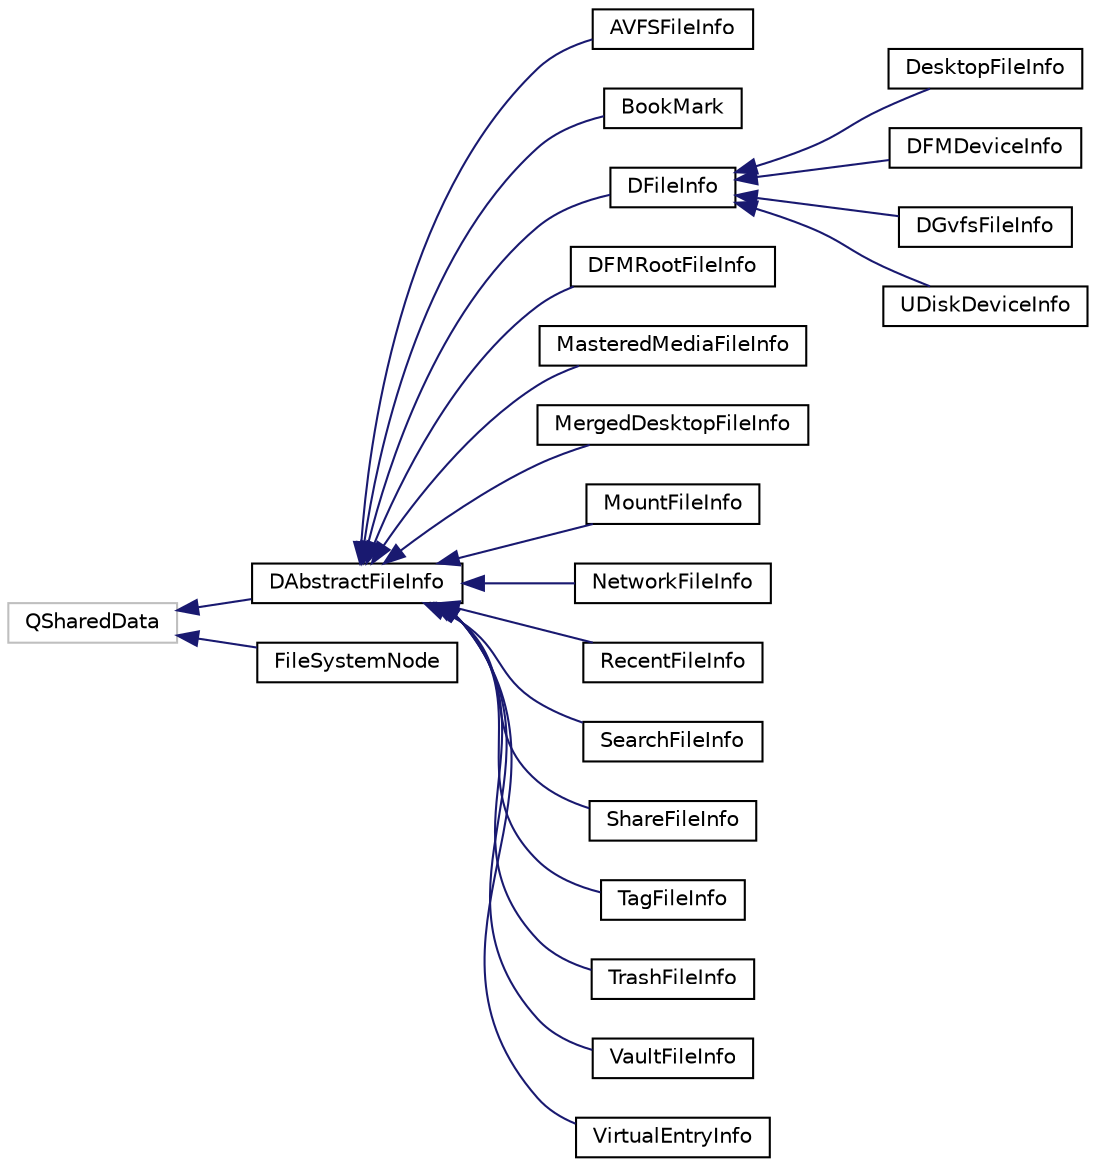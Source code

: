 digraph "类继承关系图"
{
  edge [fontname="Helvetica",fontsize="10",labelfontname="Helvetica",labelfontsize="10"];
  node [fontname="Helvetica",fontsize="10",shape=record];
  rankdir="LR";
  Node975 [label="QSharedData",height=0.2,width=0.4,color="grey75", fillcolor="white", style="filled"];
  Node975 -> Node0 [dir="back",color="midnightblue",fontsize="10",style="solid",fontname="Helvetica"];
  Node0 [label="DAbstractFileInfo",height=0.2,width=0.4,color="black", fillcolor="white", style="filled",URL="$class_d_abstract_file_info.html"];
  Node0 -> Node1 [dir="back",color="midnightblue",fontsize="10",style="solid",fontname="Helvetica"];
  Node1 [label="AVFSFileInfo",height=0.2,width=0.4,color="black", fillcolor="white", style="filled",URL="$class_a_v_f_s_file_info.html"];
  Node0 -> Node2 [dir="back",color="midnightblue",fontsize="10",style="solid",fontname="Helvetica"];
  Node2 [label="BookMark",height=0.2,width=0.4,color="black", fillcolor="white", style="filled",URL="$class_book_mark.html"];
  Node0 -> Node3 [dir="back",color="midnightblue",fontsize="10",style="solid",fontname="Helvetica"];
  Node3 [label="DFileInfo",height=0.2,width=0.4,color="black", fillcolor="white", style="filled",URL="$class_d_file_info.html"];
  Node3 -> Node4 [dir="back",color="midnightblue",fontsize="10",style="solid",fontname="Helvetica"];
  Node4 [label="DesktopFileInfo",height=0.2,width=0.4,color="black", fillcolor="white", style="filled",URL="$class_desktop_file_info.html"];
  Node3 -> Node5 [dir="back",color="midnightblue",fontsize="10",style="solid",fontname="Helvetica"];
  Node5 [label="DFMDeviceInfo",height=0.2,width=0.4,color="black", fillcolor="white", style="filled",URL="$class_d_f_m_device_info.html"];
  Node3 -> Node6 [dir="back",color="midnightblue",fontsize="10",style="solid",fontname="Helvetica"];
  Node6 [label="DGvfsFileInfo",height=0.2,width=0.4,color="black", fillcolor="white", style="filled",URL="$class_d_gvfs_file_info.html"];
  Node3 -> Node7 [dir="back",color="midnightblue",fontsize="10",style="solid",fontname="Helvetica"];
  Node7 [label="UDiskDeviceInfo",height=0.2,width=0.4,color="black", fillcolor="white", style="filled",URL="$class_u_disk_device_info.html"];
  Node0 -> Node8 [dir="back",color="midnightblue",fontsize="10",style="solid",fontname="Helvetica"];
  Node8 [label="DFMRootFileInfo",height=0.2,width=0.4,color="black", fillcolor="white", style="filled",URL="$class_d_f_m_root_file_info.html"];
  Node0 -> Node9 [dir="back",color="midnightblue",fontsize="10",style="solid",fontname="Helvetica"];
  Node9 [label="MasteredMediaFileInfo",height=0.2,width=0.4,color="black", fillcolor="white", style="filled",URL="$class_mastered_media_file_info.html"];
  Node0 -> Node10 [dir="back",color="midnightblue",fontsize="10",style="solid",fontname="Helvetica"];
  Node10 [label="MergedDesktopFileInfo",height=0.2,width=0.4,color="black", fillcolor="white", style="filled",URL="$class_merged_desktop_file_info.html"];
  Node0 -> Node11 [dir="back",color="midnightblue",fontsize="10",style="solid",fontname="Helvetica"];
  Node11 [label="MountFileInfo",height=0.2,width=0.4,color="black", fillcolor="white", style="filled",URL="$class_mount_file_info.html"];
  Node0 -> Node12 [dir="back",color="midnightblue",fontsize="10",style="solid",fontname="Helvetica"];
  Node12 [label="NetworkFileInfo",height=0.2,width=0.4,color="black", fillcolor="white", style="filled",URL="$class_network_file_info.html"];
  Node0 -> Node13 [dir="back",color="midnightblue",fontsize="10",style="solid",fontname="Helvetica"];
  Node13 [label="RecentFileInfo",height=0.2,width=0.4,color="black", fillcolor="white", style="filled",URL="$class_recent_file_info.html"];
  Node0 -> Node14 [dir="back",color="midnightblue",fontsize="10",style="solid",fontname="Helvetica"];
  Node14 [label="SearchFileInfo",height=0.2,width=0.4,color="black", fillcolor="white", style="filled",URL="$class_search_file_info.html"];
  Node0 -> Node15 [dir="back",color="midnightblue",fontsize="10",style="solid",fontname="Helvetica"];
  Node15 [label="ShareFileInfo",height=0.2,width=0.4,color="black", fillcolor="white", style="filled",URL="$class_share_file_info.html"];
  Node0 -> Node16 [dir="back",color="midnightblue",fontsize="10",style="solid",fontname="Helvetica"];
  Node16 [label="TagFileInfo",height=0.2,width=0.4,color="black", fillcolor="white", style="filled",URL="$class_tag_file_info.html"];
  Node0 -> Node17 [dir="back",color="midnightblue",fontsize="10",style="solid",fontname="Helvetica"];
  Node17 [label="TrashFileInfo",height=0.2,width=0.4,color="black", fillcolor="white", style="filled",URL="$class_trash_file_info.html"];
  Node0 -> Node18 [dir="back",color="midnightblue",fontsize="10",style="solid",fontname="Helvetica"];
  Node18 [label="VaultFileInfo",height=0.2,width=0.4,color="black", fillcolor="white", style="filled",URL="$class_vault_file_info.html"];
  Node0 -> Node19 [dir="back",color="midnightblue",fontsize="10",style="solid",fontname="Helvetica"];
  Node19 [label="VirtualEntryInfo",height=0.2,width=0.4,color="black", fillcolor="white", style="filled",URL="$class_virtual_entry_info.html"];
  Node975 -> Node996 [dir="back",color="midnightblue",fontsize="10",style="solid",fontname="Helvetica"];
  Node996 [label="FileSystemNode",height=0.2,width=0.4,color="black", fillcolor="white", style="filled",URL="$class_file_system_node.html"];
}
